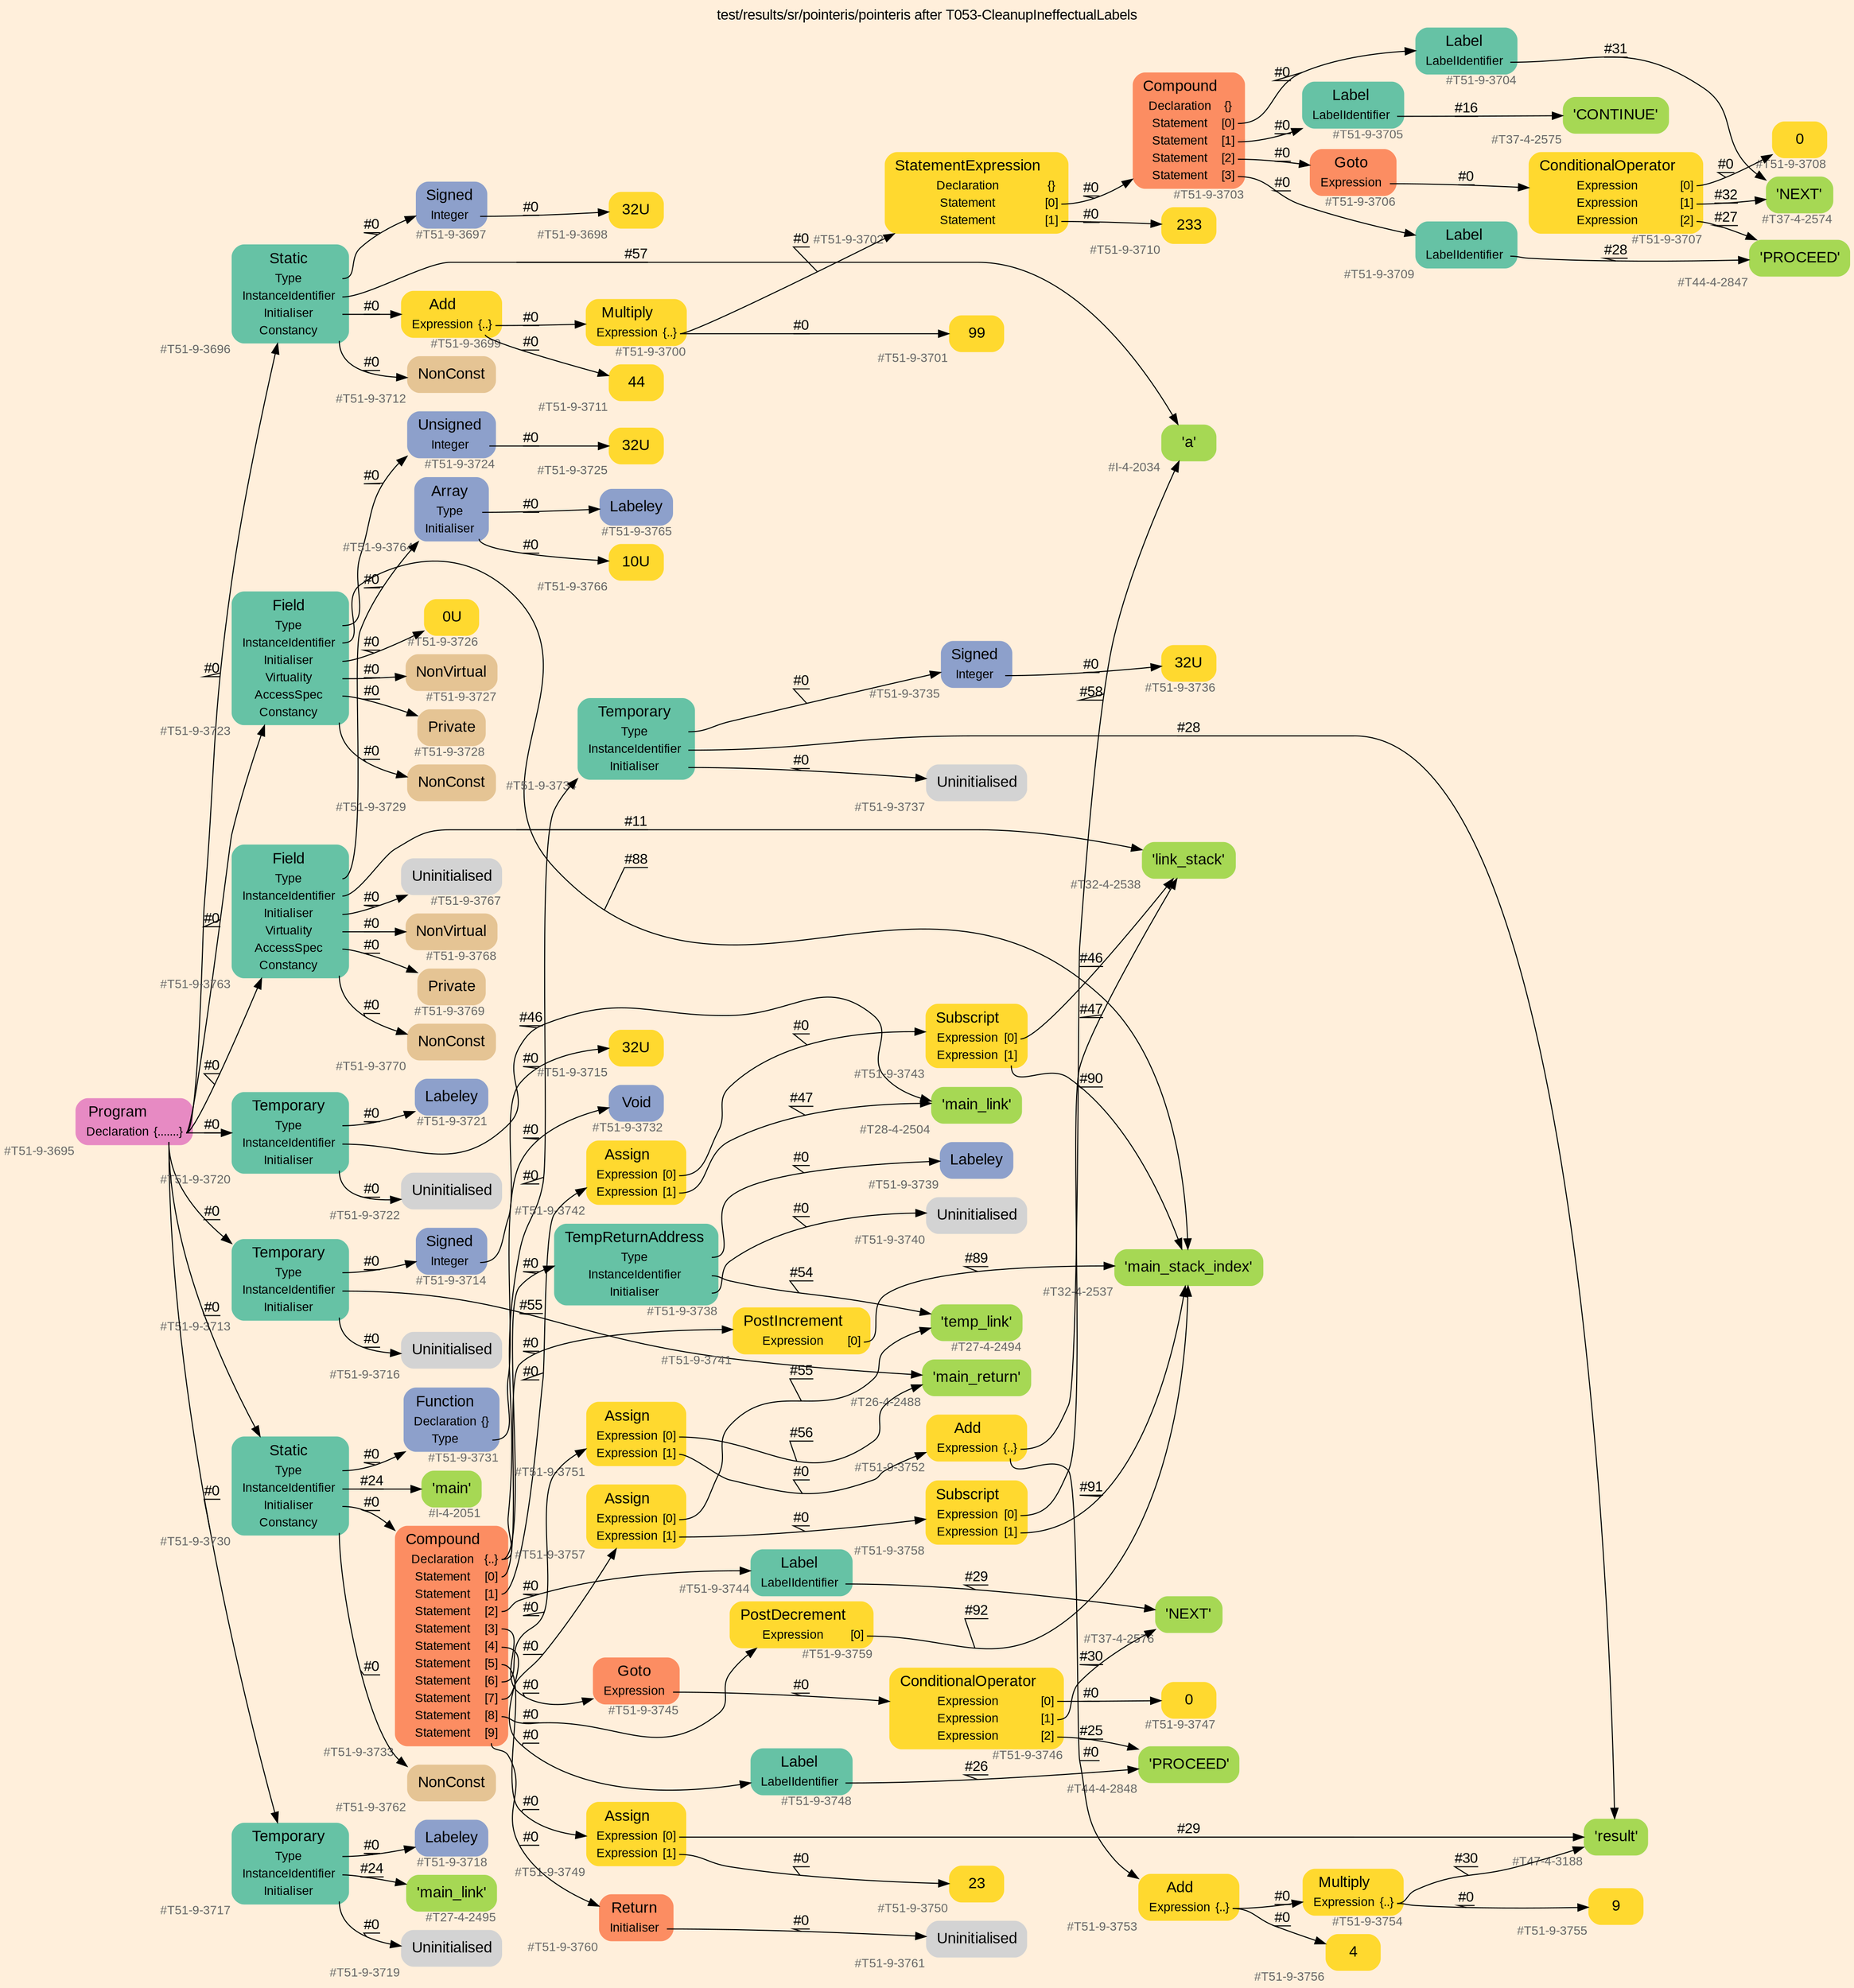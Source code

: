 digraph "test/results/sr/pointeris/pointeris after T053-CleanupIneffectualLabels" {
label = "test/results/sr/pointeris/pointeris after T053-CleanupIneffectualLabels"
labelloc = t
graph [
    rankdir = "LR"
    ranksep = 0.3
    bgcolor = antiquewhite1
    color = black
    fontcolor = black
    fontname = "Arial"
];
node [
    fontname = "Arial"
];
edge [
    fontname = "Arial"
];

// -------------------- node figure --------------------
// -------- block #T51-9-3695 ----------
"#T51-9-3695" [
    fillcolor = "/set28/4"
    xlabel = "#T51-9-3695"
    fontsize = "12"
    fontcolor = grey40
    shape = "plaintext"
    label = <<TABLE BORDER="0" CELLBORDER="0" CELLSPACING="0">
     <TR><TD><FONT COLOR="black" POINT-SIZE="15">Program</FONT></TD></TR>
     <TR><TD><FONT COLOR="black" POINT-SIZE="12">Declaration</FONT></TD><TD PORT="port0"><FONT COLOR="black" POINT-SIZE="12">{.......}</FONT></TD></TR>
    </TABLE>>
    style = "rounded,filled"
];

// -------- block #T51-9-3696 ----------
"#T51-9-3696" [
    fillcolor = "/set28/1"
    xlabel = "#T51-9-3696"
    fontsize = "12"
    fontcolor = grey40
    shape = "plaintext"
    label = <<TABLE BORDER="0" CELLBORDER="0" CELLSPACING="0">
     <TR><TD><FONT COLOR="black" POINT-SIZE="15">Static</FONT></TD></TR>
     <TR><TD><FONT COLOR="black" POINT-SIZE="12">Type</FONT></TD><TD PORT="port0"></TD></TR>
     <TR><TD><FONT COLOR="black" POINT-SIZE="12">InstanceIdentifier</FONT></TD><TD PORT="port1"></TD></TR>
     <TR><TD><FONT COLOR="black" POINT-SIZE="12">Initialiser</FONT></TD><TD PORT="port2"></TD></TR>
     <TR><TD><FONT COLOR="black" POINT-SIZE="12">Constancy</FONT></TD><TD PORT="port3"></TD></TR>
    </TABLE>>
    style = "rounded,filled"
];

// -------- block #T51-9-3697 ----------
"#T51-9-3697" [
    fillcolor = "/set28/3"
    xlabel = "#T51-9-3697"
    fontsize = "12"
    fontcolor = grey40
    shape = "plaintext"
    label = <<TABLE BORDER="0" CELLBORDER="0" CELLSPACING="0">
     <TR><TD><FONT COLOR="black" POINT-SIZE="15">Signed</FONT></TD></TR>
     <TR><TD><FONT COLOR="black" POINT-SIZE="12">Integer</FONT></TD><TD PORT="port0"></TD></TR>
    </TABLE>>
    style = "rounded,filled"
];

// -------- block #T51-9-3698 ----------
"#T51-9-3698" [
    fillcolor = "/set28/6"
    xlabel = "#T51-9-3698"
    fontsize = "12"
    fontcolor = grey40
    shape = "plaintext"
    label = <<TABLE BORDER="0" CELLBORDER="0" CELLSPACING="0">
     <TR><TD><FONT COLOR="black" POINT-SIZE="15">32U</FONT></TD></TR>
    </TABLE>>
    style = "rounded,filled"
];

// -------- block #I-4-2034 ----------
"#I-4-2034" [
    fillcolor = "/set28/5"
    xlabel = "#I-4-2034"
    fontsize = "12"
    fontcolor = grey40
    shape = "plaintext"
    label = <<TABLE BORDER="0" CELLBORDER="0" CELLSPACING="0">
     <TR><TD><FONT COLOR="black" POINT-SIZE="15">'a'</FONT></TD></TR>
    </TABLE>>
    style = "rounded,filled"
];

// -------- block #T51-9-3699 ----------
"#T51-9-3699" [
    fillcolor = "/set28/6"
    xlabel = "#T51-9-3699"
    fontsize = "12"
    fontcolor = grey40
    shape = "plaintext"
    label = <<TABLE BORDER="0" CELLBORDER="0" CELLSPACING="0">
     <TR><TD><FONT COLOR="black" POINT-SIZE="15">Add</FONT></TD></TR>
     <TR><TD><FONT COLOR="black" POINT-SIZE="12">Expression</FONT></TD><TD PORT="port0"><FONT COLOR="black" POINT-SIZE="12">{..}</FONT></TD></TR>
    </TABLE>>
    style = "rounded,filled"
];

// -------- block #T51-9-3700 ----------
"#T51-9-3700" [
    fillcolor = "/set28/6"
    xlabel = "#T51-9-3700"
    fontsize = "12"
    fontcolor = grey40
    shape = "plaintext"
    label = <<TABLE BORDER="0" CELLBORDER="0" CELLSPACING="0">
     <TR><TD><FONT COLOR="black" POINT-SIZE="15">Multiply</FONT></TD></TR>
     <TR><TD><FONT COLOR="black" POINT-SIZE="12">Expression</FONT></TD><TD PORT="port0"><FONT COLOR="black" POINT-SIZE="12">{..}</FONT></TD></TR>
    </TABLE>>
    style = "rounded,filled"
];

// -------- block #T51-9-3701 ----------
"#T51-9-3701" [
    fillcolor = "/set28/6"
    xlabel = "#T51-9-3701"
    fontsize = "12"
    fontcolor = grey40
    shape = "plaintext"
    label = <<TABLE BORDER="0" CELLBORDER="0" CELLSPACING="0">
     <TR><TD><FONT COLOR="black" POINT-SIZE="15">99</FONT></TD></TR>
    </TABLE>>
    style = "rounded,filled"
];

// -------- block #T51-9-3702 ----------
"#T51-9-3702" [
    fillcolor = "/set28/6"
    xlabel = "#T51-9-3702"
    fontsize = "12"
    fontcolor = grey40
    shape = "plaintext"
    label = <<TABLE BORDER="0" CELLBORDER="0" CELLSPACING="0">
     <TR><TD><FONT COLOR="black" POINT-SIZE="15">StatementExpression</FONT></TD></TR>
     <TR><TD><FONT COLOR="black" POINT-SIZE="12">Declaration</FONT></TD><TD PORT="port0"><FONT COLOR="black" POINT-SIZE="12">{}</FONT></TD></TR>
     <TR><TD><FONT COLOR="black" POINT-SIZE="12">Statement</FONT></TD><TD PORT="port1"><FONT COLOR="black" POINT-SIZE="12">[0]</FONT></TD></TR>
     <TR><TD><FONT COLOR="black" POINT-SIZE="12">Statement</FONT></TD><TD PORT="port2"><FONT COLOR="black" POINT-SIZE="12">[1]</FONT></TD></TR>
    </TABLE>>
    style = "rounded,filled"
];

// -------- block #T51-9-3703 ----------
"#T51-9-3703" [
    fillcolor = "/set28/2"
    xlabel = "#T51-9-3703"
    fontsize = "12"
    fontcolor = grey40
    shape = "plaintext"
    label = <<TABLE BORDER="0" CELLBORDER="0" CELLSPACING="0">
     <TR><TD><FONT COLOR="black" POINT-SIZE="15">Compound</FONT></TD></TR>
     <TR><TD><FONT COLOR="black" POINT-SIZE="12">Declaration</FONT></TD><TD PORT="port0"><FONT COLOR="black" POINT-SIZE="12">{}</FONT></TD></TR>
     <TR><TD><FONT COLOR="black" POINT-SIZE="12">Statement</FONT></TD><TD PORT="port1"><FONT COLOR="black" POINT-SIZE="12">[0]</FONT></TD></TR>
     <TR><TD><FONT COLOR="black" POINT-SIZE="12">Statement</FONT></TD><TD PORT="port2"><FONT COLOR="black" POINT-SIZE="12">[1]</FONT></TD></TR>
     <TR><TD><FONT COLOR="black" POINT-SIZE="12">Statement</FONT></TD><TD PORT="port3"><FONT COLOR="black" POINT-SIZE="12">[2]</FONT></TD></TR>
     <TR><TD><FONT COLOR="black" POINT-SIZE="12">Statement</FONT></TD><TD PORT="port4"><FONT COLOR="black" POINT-SIZE="12">[3]</FONT></TD></TR>
    </TABLE>>
    style = "rounded,filled"
];

// -------- block #T51-9-3704 ----------
"#T51-9-3704" [
    fillcolor = "/set28/1"
    xlabel = "#T51-9-3704"
    fontsize = "12"
    fontcolor = grey40
    shape = "plaintext"
    label = <<TABLE BORDER="0" CELLBORDER="0" CELLSPACING="0">
     <TR><TD><FONT COLOR="black" POINT-SIZE="15">Label</FONT></TD></TR>
     <TR><TD><FONT COLOR="black" POINT-SIZE="12">LabelIdentifier</FONT></TD><TD PORT="port0"></TD></TR>
    </TABLE>>
    style = "rounded,filled"
];

// -------- block #T37-4-2574 ----------
"#T37-4-2574" [
    fillcolor = "/set28/5"
    xlabel = "#T37-4-2574"
    fontsize = "12"
    fontcolor = grey40
    shape = "plaintext"
    label = <<TABLE BORDER="0" CELLBORDER="0" CELLSPACING="0">
     <TR><TD><FONT COLOR="black" POINT-SIZE="15">'NEXT'</FONT></TD></TR>
    </TABLE>>
    style = "rounded,filled"
];

// -------- block #T51-9-3705 ----------
"#T51-9-3705" [
    fillcolor = "/set28/1"
    xlabel = "#T51-9-3705"
    fontsize = "12"
    fontcolor = grey40
    shape = "plaintext"
    label = <<TABLE BORDER="0" CELLBORDER="0" CELLSPACING="0">
     <TR><TD><FONT COLOR="black" POINT-SIZE="15">Label</FONT></TD></TR>
     <TR><TD><FONT COLOR="black" POINT-SIZE="12">LabelIdentifier</FONT></TD><TD PORT="port0"></TD></TR>
    </TABLE>>
    style = "rounded,filled"
];

// -------- block #T37-4-2575 ----------
"#T37-4-2575" [
    fillcolor = "/set28/5"
    xlabel = "#T37-4-2575"
    fontsize = "12"
    fontcolor = grey40
    shape = "plaintext"
    label = <<TABLE BORDER="0" CELLBORDER="0" CELLSPACING="0">
     <TR><TD><FONT COLOR="black" POINT-SIZE="15">'CONTINUE'</FONT></TD></TR>
    </TABLE>>
    style = "rounded,filled"
];

// -------- block #T51-9-3706 ----------
"#T51-9-3706" [
    fillcolor = "/set28/2"
    xlabel = "#T51-9-3706"
    fontsize = "12"
    fontcolor = grey40
    shape = "plaintext"
    label = <<TABLE BORDER="0" CELLBORDER="0" CELLSPACING="0">
     <TR><TD><FONT COLOR="black" POINT-SIZE="15">Goto</FONT></TD></TR>
     <TR><TD><FONT COLOR="black" POINT-SIZE="12">Expression</FONT></TD><TD PORT="port0"></TD></TR>
    </TABLE>>
    style = "rounded,filled"
];

// -------- block #T51-9-3707 ----------
"#T51-9-3707" [
    fillcolor = "/set28/6"
    xlabel = "#T51-9-3707"
    fontsize = "12"
    fontcolor = grey40
    shape = "plaintext"
    label = <<TABLE BORDER="0" CELLBORDER="0" CELLSPACING="0">
     <TR><TD><FONT COLOR="black" POINT-SIZE="15">ConditionalOperator</FONT></TD></TR>
     <TR><TD><FONT COLOR="black" POINT-SIZE="12">Expression</FONT></TD><TD PORT="port0"><FONT COLOR="black" POINT-SIZE="12">[0]</FONT></TD></TR>
     <TR><TD><FONT COLOR="black" POINT-SIZE="12">Expression</FONT></TD><TD PORT="port1"><FONT COLOR="black" POINT-SIZE="12">[1]</FONT></TD></TR>
     <TR><TD><FONT COLOR="black" POINT-SIZE="12">Expression</FONT></TD><TD PORT="port2"><FONT COLOR="black" POINT-SIZE="12">[2]</FONT></TD></TR>
    </TABLE>>
    style = "rounded,filled"
];

// -------- block #T51-9-3708 ----------
"#T51-9-3708" [
    fillcolor = "/set28/6"
    xlabel = "#T51-9-3708"
    fontsize = "12"
    fontcolor = grey40
    shape = "plaintext"
    label = <<TABLE BORDER="0" CELLBORDER="0" CELLSPACING="0">
     <TR><TD><FONT COLOR="black" POINT-SIZE="15">0</FONT></TD></TR>
    </TABLE>>
    style = "rounded,filled"
];

// -------- block #T44-4-2847 ----------
"#T44-4-2847" [
    fillcolor = "/set28/5"
    xlabel = "#T44-4-2847"
    fontsize = "12"
    fontcolor = grey40
    shape = "plaintext"
    label = <<TABLE BORDER="0" CELLBORDER="0" CELLSPACING="0">
     <TR><TD><FONT COLOR="black" POINT-SIZE="15">'PROCEED'</FONT></TD></TR>
    </TABLE>>
    style = "rounded,filled"
];

// -------- block #T51-9-3709 ----------
"#T51-9-3709" [
    fillcolor = "/set28/1"
    xlabel = "#T51-9-3709"
    fontsize = "12"
    fontcolor = grey40
    shape = "plaintext"
    label = <<TABLE BORDER="0" CELLBORDER="0" CELLSPACING="0">
     <TR><TD><FONT COLOR="black" POINT-SIZE="15">Label</FONT></TD></TR>
     <TR><TD><FONT COLOR="black" POINT-SIZE="12">LabelIdentifier</FONT></TD><TD PORT="port0"></TD></TR>
    </TABLE>>
    style = "rounded,filled"
];

// -------- block #T51-9-3710 ----------
"#T51-9-3710" [
    fillcolor = "/set28/6"
    xlabel = "#T51-9-3710"
    fontsize = "12"
    fontcolor = grey40
    shape = "plaintext"
    label = <<TABLE BORDER="0" CELLBORDER="0" CELLSPACING="0">
     <TR><TD><FONT COLOR="black" POINT-SIZE="15">233</FONT></TD></TR>
    </TABLE>>
    style = "rounded,filled"
];

// -------- block #T51-9-3711 ----------
"#T51-9-3711" [
    fillcolor = "/set28/6"
    xlabel = "#T51-9-3711"
    fontsize = "12"
    fontcolor = grey40
    shape = "plaintext"
    label = <<TABLE BORDER="0" CELLBORDER="0" CELLSPACING="0">
     <TR><TD><FONT COLOR="black" POINT-SIZE="15">44</FONT></TD></TR>
    </TABLE>>
    style = "rounded,filled"
];

// -------- block #T51-9-3712 ----------
"#T51-9-3712" [
    fillcolor = "/set28/7"
    xlabel = "#T51-9-3712"
    fontsize = "12"
    fontcolor = grey40
    shape = "plaintext"
    label = <<TABLE BORDER="0" CELLBORDER="0" CELLSPACING="0">
     <TR><TD><FONT COLOR="black" POINT-SIZE="15">NonConst</FONT></TD></TR>
    </TABLE>>
    style = "rounded,filled"
];

// -------- block #T51-9-3713 ----------
"#T51-9-3713" [
    fillcolor = "/set28/1"
    xlabel = "#T51-9-3713"
    fontsize = "12"
    fontcolor = grey40
    shape = "plaintext"
    label = <<TABLE BORDER="0" CELLBORDER="0" CELLSPACING="0">
     <TR><TD><FONT COLOR="black" POINT-SIZE="15">Temporary</FONT></TD></TR>
     <TR><TD><FONT COLOR="black" POINT-SIZE="12">Type</FONT></TD><TD PORT="port0"></TD></TR>
     <TR><TD><FONT COLOR="black" POINT-SIZE="12">InstanceIdentifier</FONT></TD><TD PORT="port1"></TD></TR>
     <TR><TD><FONT COLOR="black" POINT-SIZE="12">Initialiser</FONT></TD><TD PORT="port2"></TD></TR>
    </TABLE>>
    style = "rounded,filled"
];

// -------- block #T51-9-3714 ----------
"#T51-9-3714" [
    fillcolor = "/set28/3"
    xlabel = "#T51-9-3714"
    fontsize = "12"
    fontcolor = grey40
    shape = "plaintext"
    label = <<TABLE BORDER="0" CELLBORDER="0" CELLSPACING="0">
     <TR><TD><FONT COLOR="black" POINT-SIZE="15">Signed</FONT></TD></TR>
     <TR><TD><FONT COLOR="black" POINT-SIZE="12">Integer</FONT></TD><TD PORT="port0"></TD></TR>
    </TABLE>>
    style = "rounded,filled"
];

// -------- block #T51-9-3715 ----------
"#T51-9-3715" [
    fillcolor = "/set28/6"
    xlabel = "#T51-9-3715"
    fontsize = "12"
    fontcolor = grey40
    shape = "plaintext"
    label = <<TABLE BORDER="0" CELLBORDER="0" CELLSPACING="0">
     <TR><TD><FONT COLOR="black" POINT-SIZE="15">32U</FONT></TD></TR>
    </TABLE>>
    style = "rounded,filled"
];

// -------- block #T26-4-2488 ----------
"#T26-4-2488" [
    fillcolor = "/set28/5"
    xlabel = "#T26-4-2488"
    fontsize = "12"
    fontcolor = grey40
    shape = "plaintext"
    label = <<TABLE BORDER="0" CELLBORDER="0" CELLSPACING="0">
     <TR><TD><FONT COLOR="black" POINT-SIZE="15">'main_return'</FONT></TD></TR>
    </TABLE>>
    style = "rounded,filled"
];

// -------- block #T51-9-3716 ----------
"#T51-9-3716" [
    xlabel = "#T51-9-3716"
    fontsize = "12"
    fontcolor = grey40
    shape = "plaintext"
    label = <<TABLE BORDER="0" CELLBORDER="0" CELLSPACING="0">
     <TR><TD><FONT COLOR="black" POINT-SIZE="15">Uninitialised</FONT></TD></TR>
    </TABLE>>
    style = "rounded,filled"
];

// -------- block #T51-9-3717 ----------
"#T51-9-3717" [
    fillcolor = "/set28/1"
    xlabel = "#T51-9-3717"
    fontsize = "12"
    fontcolor = grey40
    shape = "plaintext"
    label = <<TABLE BORDER="0" CELLBORDER="0" CELLSPACING="0">
     <TR><TD><FONT COLOR="black" POINT-SIZE="15">Temporary</FONT></TD></TR>
     <TR><TD><FONT COLOR="black" POINT-SIZE="12">Type</FONT></TD><TD PORT="port0"></TD></TR>
     <TR><TD><FONT COLOR="black" POINT-SIZE="12">InstanceIdentifier</FONT></TD><TD PORT="port1"></TD></TR>
     <TR><TD><FONT COLOR="black" POINT-SIZE="12">Initialiser</FONT></TD><TD PORT="port2"></TD></TR>
    </TABLE>>
    style = "rounded,filled"
];

// -------- block #T51-9-3718 ----------
"#T51-9-3718" [
    fillcolor = "/set28/3"
    xlabel = "#T51-9-3718"
    fontsize = "12"
    fontcolor = grey40
    shape = "plaintext"
    label = <<TABLE BORDER="0" CELLBORDER="0" CELLSPACING="0">
     <TR><TD><FONT COLOR="black" POINT-SIZE="15">Labeley</FONT></TD></TR>
    </TABLE>>
    style = "rounded,filled"
];

// -------- block #T27-4-2495 ----------
"#T27-4-2495" [
    fillcolor = "/set28/5"
    xlabel = "#T27-4-2495"
    fontsize = "12"
    fontcolor = grey40
    shape = "plaintext"
    label = <<TABLE BORDER="0" CELLBORDER="0" CELLSPACING="0">
     <TR><TD><FONT COLOR="black" POINT-SIZE="15">'main_link'</FONT></TD></TR>
    </TABLE>>
    style = "rounded,filled"
];

// -------- block #T51-9-3719 ----------
"#T51-9-3719" [
    xlabel = "#T51-9-3719"
    fontsize = "12"
    fontcolor = grey40
    shape = "plaintext"
    label = <<TABLE BORDER="0" CELLBORDER="0" CELLSPACING="0">
     <TR><TD><FONT COLOR="black" POINT-SIZE="15">Uninitialised</FONT></TD></TR>
    </TABLE>>
    style = "rounded,filled"
];

// -------- block #T51-9-3720 ----------
"#T51-9-3720" [
    fillcolor = "/set28/1"
    xlabel = "#T51-9-3720"
    fontsize = "12"
    fontcolor = grey40
    shape = "plaintext"
    label = <<TABLE BORDER="0" CELLBORDER="0" CELLSPACING="0">
     <TR><TD><FONT COLOR="black" POINT-SIZE="15">Temporary</FONT></TD></TR>
     <TR><TD><FONT COLOR="black" POINT-SIZE="12">Type</FONT></TD><TD PORT="port0"></TD></TR>
     <TR><TD><FONT COLOR="black" POINT-SIZE="12">InstanceIdentifier</FONT></TD><TD PORT="port1"></TD></TR>
     <TR><TD><FONT COLOR="black" POINT-SIZE="12">Initialiser</FONT></TD><TD PORT="port2"></TD></TR>
    </TABLE>>
    style = "rounded,filled"
];

// -------- block #T51-9-3721 ----------
"#T51-9-3721" [
    fillcolor = "/set28/3"
    xlabel = "#T51-9-3721"
    fontsize = "12"
    fontcolor = grey40
    shape = "plaintext"
    label = <<TABLE BORDER="0" CELLBORDER="0" CELLSPACING="0">
     <TR><TD><FONT COLOR="black" POINT-SIZE="15">Labeley</FONT></TD></TR>
    </TABLE>>
    style = "rounded,filled"
];

// -------- block #T28-4-2504 ----------
"#T28-4-2504" [
    fillcolor = "/set28/5"
    xlabel = "#T28-4-2504"
    fontsize = "12"
    fontcolor = grey40
    shape = "plaintext"
    label = <<TABLE BORDER="0" CELLBORDER="0" CELLSPACING="0">
     <TR><TD><FONT COLOR="black" POINT-SIZE="15">'main_link'</FONT></TD></TR>
    </TABLE>>
    style = "rounded,filled"
];

// -------- block #T51-9-3722 ----------
"#T51-9-3722" [
    xlabel = "#T51-9-3722"
    fontsize = "12"
    fontcolor = grey40
    shape = "plaintext"
    label = <<TABLE BORDER="0" CELLBORDER="0" CELLSPACING="0">
     <TR><TD><FONT COLOR="black" POINT-SIZE="15">Uninitialised</FONT></TD></TR>
    </TABLE>>
    style = "rounded,filled"
];

// -------- block #T51-9-3723 ----------
"#T51-9-3723" [
    fillcolor = "/set28/1"
    xlabel = "#T51-9-3723"
    fontsize = "12"
    fontcolor = grey40
    shape = "plaintext"
    label = <<TABLE BORDER="0" CELLBORDER="0" CELLSPACING="0">
     <TR><TD><FONT COLOR="black" POINT-SIZE="15">Field</FONT></TD></TR>
     <TR><TD><FONT COLOR="black" POINT-SIZE="12">Type</FONT></TD><TD PORT="port0"></TD></TR>
     <TR><TD><FONT COLOR="black" POINT-SIZE="12">InstanceIdentifier</FONT></TD><TD PORT="port1"></TD></TR>
     <TR><TD><FONT COLOR="black" POINT-SIZE="12">Initialiser</FONT></TD><TD PORT="port2"></TD></TR>
     <TR><TD><FONT COLOR="black" POINT-SIZE="12">Virtuality</FONT></TD><TD PORT="port3"></TD></TR>
     <TR><TD><FONT COLOR="black" POINT-SIZE="12">AccessSpec</FONT></TD><TD PORT="port4"></TD></TR>
     <TR><TD><FONT COLOR="black" POINT-SIZE="12">Constancy</FONT></TD><TD PORT="port5"></TD></TR>
    </TABLE>>
    style = "rounded,filled"
];

// -------- block #T51-9-3724 ----------
"#T51-9-3724" [
    fillcolor = "/set28/3"
    xlabel = "#T51-9-3724"
    fontsize = "12"
    fontcolor = grey40
    shape = "plaintext"
    label = <<TABLE BORDER="0" CELLBORDER="0" CELLSPACING="0">
     <TR><TD><FONT COLOR="black" POINT-SIZE="15">Unsigned</FONT></TD></TR>
     <TR><TD><FONT COLOR="black" POINT-SIZE="12">Integer</FONT></TD><TD PORT="port0"></TD></TR>
    </TABLE>>
    style = "rounded,filled"
];

// -------- block #T51-9-3725 ----------
"#T51-9-3725" [
    fillcolor = "/set28/6"
    xlabel = "#T51-9-3725"
    fontsize = "12"
    fontcolor = grey40
    shape = "plaintext"
    label = <<TABLE BORDER="0" CELLBORDER="0" CELLSPACING="0">
     <TR><TD><FONT COLOR="black" POINT-SIZE="15">32U</FONT></TD></TR>
    </TABLE>>
    style = "rounded,filled"
];

// -------- block #T32-4-2537 ----------
"#T32-4-2537" [
    fillcolor = "/set28/5"
    xlabel = "#T32-4-2537"
    fontsize = "12"
    fontcolor = grey40
    shape = "plaintext"
    label = <<TABLE BORDER="0" CELLBORDER="0" CELLSPACING="0">
     <TR><TD><FONT COLOR="black" POINT-SIZE="15">'main_stack_index'</FONT></TD></TR>
    </TABLE>>
    style = "rounded,filled"
];

// -------- block #T51-9-3726 ----------
"#T51-9-3726" [
    fillcolor = "/set28/6"
    xlabel = "#T51-9-3726"
    fontsize = "12"
    fontcolor = grey40
    shape = "plaintext"
    label = <<TABLE BORDER="0" CELLBORDER="0" CELLSPACING="0">
     <TR><TD><FONT COLOR="black" POINT-SIZE="15">0U</FONT></TD></TR>
    </TABLE>>
    style = "rounded,filled"
];

// -------- block #T51-9-3727 ----------
"#T51-9-3727" [
    fillcolor = "/set28/7"
    xlabel = "#T51-9-3727"
    fontsize = "12"
    fontcolor = grey40
    shape = "plaintext"
    label = <<TABLE BORDER="0" CELLBORDER="0" CELLSPACING="0">
     <TR><TD><FONT COLOR="black" POINT-SIZE="15">NonVirtual</FONT></TD></TR>
    </TABLE>>
    style = "rounded,filled"
];

// -------- block #T51-9-3728 ----------
"#T51-9-3728" [
    fillcolor = "/set28/7"
    xlabel = "#T51-9-3728"
    fontsize = "12"
    fontcolor = grey40
    shape = "plaintext"
    label = <<TABLE BORDER="0" CELLBORDER="0" CELLSPACING="0">
     <TR><TD><FONT COLOR="black" POINT-SIZE="15">Private</FONT></TD></TR>
    </TABLE>>
    style = "rounded,filled"
];

// -------- block #T51-9-3729 ----------
"#T51-9-3729" [
    fillcolor = "/set28/7"
    xlabel = "#T51-9-3729"
    fontsize = "12"
    fontcolor = grey40
    shape = "plaintext"
    label = <<TABLE BORDER="0" CELLBORDER="0" CELLSPACING="0">
     <TR><TD><FONT COLOR="black" POINT-SIZE="15">NonConst</FONT></TD></TR>
    </TABLE>>
    style = "rounded,filled"
];

// -------- block #T51-9-3730 ----------
"#T51-9-3730" [
    fillcolor = "/set28/1"
    xlabel = "#T51-9-3730"
    fontsize = "12"
    fontcolor = grey40
    shape = "plaintext"
    label = <<TABLE BORDER="0" CELLBORDER="0" CELLSPACING="0">
     <TR><TD><FONT COLOR="black" POINT-SIZE="15">Static</FONT></TD></TR>
     <TR><TD><FONT COLOR="black" POINT-SIZE="12">Type</FONT></TD><TD PORT="port0"></TD></TR>
     <TR><TD><FONT COLOR="black" POINT-SIZE="12">InstanceIdentifier</FONT></TD><TD PORT="port1"></TD></TR>
     <TR><TD><FONT COLOR="black" POINT-SIZE="12">Initialiser</FONT></TD><TD PORT="port2"></TD></TR>
     <TR><TD><FONT COLOR="black" POINT-SIZE="12">Constancy</FONT></TD><TD PORT="port3"></TD></TR>
    </TABLE>>
    style = "rounded,filled"
];

// -------- block #T51-9-3731 ----------
"#T51-9-3731" [
    fillcolor = "/set28/3"
    xlabel = "#T51-9-3731"
    fontsize = "12"
    fontcolor = grey40
    shape = "plaintext"
    label = <<TABLE BORDER="0" CELLBORDER="0" CELLSPACING="0">
     <TR><TD><FONT COLOR="black" POINT-SIZE="15">Function</FONT></TD></TR>
     <TR><TD><FONT COLOR="black" POINT-SIZE="12">Declaration</FONT></TD><TD PORT="port0"><FONT COLOR="black" POINT-SIZE="12">{}</FONT></TD></TR>
     <TR><TD><FONT COLOR="black" POINT-SIZE="12">Type</FONT></TD><TD PORT="port1"></TD></TR>
    </TABLE>>
    style = "rounded,filled"
];

// -------- block #T51-9-3732 ----------
"#T51-9-3732" [
    fillcolor = "/set28/3"
    xlabel = "#T51-9-3732"
    fontsize = "12"
    fontcolor = grey40
    shape = "plaintext"
    label = <<TABLE BORDER="0" CELLBORDER="0" CELLSPACING="0">
     <TR><TD><FONT COLOR="black" POINT-SIZE="15">Void</FONT></TD></TR>
    </TABLE>>
    style = "rounded,filled"
];

// -------- block #I-4-2051 ----------
"#I-4-2051" [
    fillcolor = "/set28/5"
    xlabel = "#I-4-2051"
    fontsize = "12"
    fontcolor = grey40
    shape = "plaintext"
    label = <<TABLE BORDER="0" CELLBORDER="0" CELLSPACING="0">
     <TR><TD><FONT COLOR="black" POINT-SIZE="15">'main'</FONT></TD></TR>
    </TABLE>>
    style = "rounded,filled"
];

// -------- block #T51-9-3733 ----------
"#T51-9-3733" [
    fillcolor = "/set28/2"
    xlabel = "#T51-9-3733"
    fontsize = "12"
    fontcolor = grey40
    shape = "plaintext"
    label = <<TABLE BORDER="0" CELLBORDER="0" CELLSPACING="0">
     <TR><TD><FONT COLOR="black" POINT-SIZE="15">Compound</FONT></TD></TR>
     <TR><TD><FONT COLOR="black" POINT-SIZE="12">Declaration</FONT></TD><TD PORT="port0"><FONT COLOR="black" POINT-SIZE="12">{..}</FONT></TD></TR>
     <TR><TD><FONT COLOR="black" POINT-SIZE="12">Statement</FONT></TD><TD PORT="port1"><FONT COLOR="black" POINT-SIZE="12">[0]</FONT></TD></TR>
     <TR><TD><FONT COLOR="black" POINT-SIZE="12">Statement</FONT></TD><TD PORT="port2"><FONT COLOR="black" POINT-SIZE="12">[1]</FONT></TD></TR>
     <TR><TD><FONT COLOR="black" POINT-SIZE="12">Statement</FONT></TD><TD PORT="port3"><FONT COLOR="black" POINT-SIZE="12">[2]</FONT></TD></TR>
     <TR><TD><FONT COLOR="black" POINT-SIZE="12">Statement</FONT></TD><TD PORT="port4"><FONT COLOR="black" POINT-SIZE="12">[3]</FONT></TD></TR>
     <TR><TD><FONT COLOR="black" POINT-SIZE="12">Statement</FONT></TD><TD PORT="port5"><FONT COLOR="black" POINT-SIZE="12">[4]</FONT></TD></TR>
     <TR><TD><FONT COLOR="black" POINT-SIZE="12">Statement</FONT></TD><TD PORT="port6"><FONT COLOR="black" POINT-SIZE="12">[5]</FONT></TD></TR>
     <TR><TD><FONT COLOR="black" POINT-SIZE="12">Statement</FONT></TD><TD PORT="port7"><FONT COLOR="black" POINT-SIZE="12">[6]</FONT></TD></TR>
     <TR><TD><FONT COLOR="black" POINT-SIZE="12">Statement</FONT></TD><TD PORT="port8"><FONT COLOR="black" POINT-SIZE="12">[7]</FONT></TD></TR>
     <TR><TD><FONT COLOR="black" POINT-SIZE="12">Statement</FONT></TD><TD PORT="port9"><FONT COLOR="black" POINT-SIZE="12">[8]</FONT></TD></TR>
     <TR><TD><FONT COLOR="black" POINT-SIZE="12">Statement</FONT></TD><TD PORT="port10"><FONT COLOR="black" POINT-SIZE="12">[9]</FONT></TD></TR>
    </TABLE>>
    style = "rounded,filled"
];

// -------- block #T51-9-3734 ----------
"#T51-9-3734" [
    fillcolor = "/set28/1"
    xlabel = "#T51-9-3734"
    fontsize = "12"
    fontcolor = grey40
    shape = "plaintext"
    label = <<TABLE BORDER="0" CELLBORDER="0" CELLSPACING="0">
     <TR><TD><FONT COLOR="black" POINT-SIZE="15">Temporary</FONT></TD></TR>
     <TR><TD><FONT COLOR="black" POINT-SIZE="12">Type</FONT></TD><TD PORT="port0"></TD></TR>
     <TR><TD><FONT COLOR="black" POINT-SIZE="12">InstanceIdentifier</FONT></TD><TD PORT="port1"></TD></TR>
     <TR><TD><FONT COLOR="black" POINT-SIZE="12">Initialiser</FONT></TD><TD PORT="port2"></TD></TR>
    </TABLE>>
    style = "rounded,filled"
];

// -------- block #T51-9-3735 ----------
"#T51-9-3735" [
    fillcolor = "/set28/3"
    xlabel = "#T51-9-3735"
    fontsize = "12"
    fontcolor = grey40
    shape = "plaintext"
    label = <<TABLE BORDER="0" CELLBORDER="0" CELLSPACING="0">
     <TR><TD><FONT COLOR="black" POINT-SIZE="15">Signed</FONT></TD></TR>
     <TR><TD><FONT COLOR="black" POINT-SIZE="12">Integer</FONT></TD><TD PORT="port0"></TD></TR>
    </TABLE>>
    style = "rounded,filled"
];

// -------- block #T51-9-3736 ----------
"#T51-9-3736" [
    fillcolor = "/set28/6"
    xlabel = "#T51-9-3736"
    fontsize = "12"
    fontcolor = grey40
    shape = "plaintext"
    label = <<TABLE BORDER="0" CELLBORDER="0" CELLSPACING="0">
     <TR><TD><FONT COLOR="black" POINT-SIZE="15">32U</FONT></TD></TR>
    </TABLE>>
    style = "rounded,filled"
];

// -------- block #T47-4-3188 ----------
"#T47-4-3188" [
    fillcolor = "/set28/5"
    xlabel = "#T47-4-3188"
    fontsize = "12"
    fontcolor = grey40
    shape = "plaintext"
    label = <<TABLE BORDER="0" CELLBORDER="0" CELLSPACING="0">
     <TR><TD><FONT COLOR="black" POINT-SIZE="15">'result'</FONT></TD></TR>
    </TABLE>>
    style = "rounded,filled"
];

// -------- block #T51-9-3737 ----------
"#T51-9-3737" [
    xlabel = "#T51-9-3737"
    fontsize = "12"
    fontcolor = grey40
    shape = "plaintext"
    label = <<TABLE BORDER="0" CELLBORDER="0" CELLSPACING="0">
     <TR><TD><FONT COLOR="black" POINT-SIZE="15">Uninitialised</FONT></TD></TR>
    </TABLE>>
    style = "rounded,filled"
];

// -------- block #T51-9-3738 ----------
"#T51-9-3738" [
    fillcolor = "/set28/1"
    xlabel = "#T51-9-3738"
    fontsize = "12"
    fontcolor = grey40
    shape = "plaintext"
    label = <<TABLE BORDER="0" CELLBORDER="0" CELLSPACING="0">
     <TR><TD><FONT COLOR="black" POINT-SIZE="15">TempReturnAddress</FONT></TD></TR>
     <TR><TD><FONT COLOR="black" POINT-SIZE="12">Type</FONT></TD><TD PORT="port0"></TD></TR>
     <TR><TD><FONT COLOR="black" POINT-SIZE="12">InstanceIdentifier</FONT></TD><TD PORT="port1"></TD></TR>
     <TR><TD><FONT COLOR="black" POINT-SIZE="12">Initialiser</FONT></TD><TD PORT="port2"></TD></TR>
    </TABLE>>
    style = "rounded,filled"
];

// -------- block #T51-9-3739 ----------
"#T51-9-3739" [
    fillcolor = "/set28/3"
    xlabel = "#T51-9-3739"
    fontsize = "12"
    fontcolor = grey40
    shape = "plaintext"
    label = <<TABLE BORDER="0" CELLBORDER="0" CELLSPACING="0">
     <TR><TD><FONT COLOR="black" POINT-SIZE="15">Labeley</FONT></TD></TR>
    </TABLE>>
    style = "rounded,filled"
];

// -------- block #T27-4-2494 ----------
"#T27-4-2494" [
    fillcolor = "/set28/5"
    xlabel = "#T27-4-2494"
    fontsize = "12"
    fontcolor = grey40
    shape = "plaintext"
    label = <<TABLE BORDER="0" CELLBORDER="0" CELLSPACING="0">
     <TR><TD><FONT COLOR="black" POINT-SIZE="15">'temp_link'</FONT></TD></TR>
    </TABLE>>
    style = "rounded,filled"
];

// -------- block #T51-9-3740 ----------
"#T51-9-3740" [
    xlabel = "#T51-9-3740"
    fontsize = "12"
    fontcolor = grey40
    shape = "plaintext"
    label = <<TABLE BORDER="0" CELLBORDER="0" CELLSPACING="0">
     <TR><TD><FONT COLOR="black" POINT-SIZE="15">Uninitialised</FONT></TD></TR>
    </TABLE>>
    style = "rounded,filled"
];

// -------- block #T51-9-3741 ----------
"#T51-9-3741" [
    fillcolor = "/set28/6"
    xlabel = "#T51-9-3741"
    fontsize = "12"
    fontcolor = grey40
    shape = "plaintext"
    label = <<TABLE BORDER="0" CELLBORDER="0" CELLSPACING="0">
     <TR><TD><FONT COLOR="black" POINT-SIZE="15">PostIncrement</FONT></TD></TR>
     <TR><TD><FONT COLOR="black" POINT-SIZE="12">Expression</FONT></TD><TD PORT="port0"><FONT COLOR="black" POINT-SIZE="12">[0]</FONT></TD></TR>
    </TABLE>>
    style = "rounded,filled"
];

// -------- block #T51-9-3742 ----------
"#T51-9-3742" [
    fillcolor = "/set28/6"
    xlabel = "#T51-9-3742"
    fontsize = "12"
    fontcolor = grey40
    shape = "plaintext"
    label = <<TABLE BORDER="0" CELLBORDER="0" CELLSPACING="0">
     <TR><TD><FONT COLOR="black" POINT-SIZE="15">Assign</FONT></TD></TR>
     <TR><TD><FONT COLOR="black" POINT-SIZE="12">Expression</FONT></TD><TD PORT="port0"><FONT COLOR="black" POINT-SIZE="12">[0]</FONT></TD></TR>
     <TR><TD><FONT COLOR="black" POINT-SIZE="12">Expression</FONT></TD><TD PORT="port1"><FONT COLOR="black" POINT-SIZE="12">[1]</FONT></TD></TR>
    </TABLE>>
    style = "rounded,filled"
];

// -------- block #T51-9-3743 ----------
"#T51-9-3743" [
    fillcolor = "/set28/6"
    xlabel = "#T51-9-3743"
    fontsize = "12"
    fontcolor = grey40
    shape = "plaintext"
    label = <<TABLE BORDER="0" CELLBORDER="0" CELLSPACING="0">
     <TR><TD><FONT COLOR="black" POINT-SIZE="15">Subscript</FONT></TD></TR>
     <TR><TD><FONT COLOR="black" POINT-SIZE="12">Expression</FONT></TD><TD PORT="port0"><FONT COLOR="black" POINT-SIZE="12">[0]</FONT></TD></TR>
     <TR><TD><FONT COLOR="black" POINT-SIZE="12">Expression</FONT></TD><TD PORT="port1"><FONT COLOR="black" POINT-SIZE="12">[1]</FONT></TD></TR>
    </TABLE>>
    style = "rounded,filled"
];

// -------- block #T32-4-2538 ----------
"#T32-4-2538" [
    fillcolor = "/set28/5"
    xlabel = "#T32-4-2538"
    fontsize = "12"
    fontcolor = grey40
    shape = "plaintext"
    label = <<TABLE BORDER="0" CELLBORDER="0" CELLSPACING="0">
     <TR><TD><FONT COLOR="black" POINT-SIZE="15">'link_stack'</FONT></TD></TR>
    </TABLE>>
    style = "rounded,filled"
];

// -------- block #T51-9-3744 ----------
"#T51-9-3744" [
    fillcolor = "/set28/1"
    xlabel = "#T51-9-3744"
    fontsize = "12"
    fontcolor = grey40
    shape = "plaintext"
    label = <<TABLE BORDER="0" CELLBORDER="0" CELLSPACING="0">
     <TR><TD><FONT COLOR="black" POINT-SIZE="15">Label</FONT></TD></TR>
     <TR><TD><FONT COLOR="black" POINT-SIZE="12">LabelIdentifier</FONT></TD><TD PORT="port0"></TD></TR>
    </TABLE>>
    style = "rounded,filled"
];

// -------- block #T37-4-2576 ----------
"#T37-4-2576" [
    fillcolor = "/set28/5"
    xlabel = "#T37-4-2576"
    fontsize = "12"
    fontcolor = grey40
    shape = "plaintext"
    label = <<TABLE BORDER="0" CELLBORDER="0" CELLSPACING="0">
     <TR><TD><FONT COLOR="black" POINT-SIZE="15">'NEXT'</FONT></TD></TR>
    </TABLE>>
    style = "rounded,filled"
];

// -------- block #T51-9-3745 ----------
"#T51-9-3745" [
    fillcolor = "/set28/2"
    xlabel = "#T51-9-3745"
    fontsize = "12"
    fontcolor = grey40
    shape = "plaintext"
    label = <<TABLE BORDER="0" CELLBORDER="0" CELLSPACING="0">
     <TR><TD><FONT COLOR="black" POINT-SIZE="15">Goto</FONT></TD></TR>
     <TR><TD><FONT COLOR="black" POINT-SIZE="12">Expression</FONT></TD><TD PORT="port0"></TD></TR>
    </TABLE>>
    style = "rounded,filled"
];

// -------- block #T51-9-3746 ----------
"#T51-9-3746" [
    fillcolor = "/set28/6"
    xlabel = "#T51-9-3746"
    fontsize = "12"
    fontcolor = grey40
    shape = "plaintext"
    label = <<TABLE BORDER="0" CELLBORDER="0" CELLSPACING="0">
     <TR><TD><FONT COLOR="black" POINT-SIZE="15">ConditionalOperator</FONT></TD></TR>
     <TR><TD><FONT COLOR="black" POINT-SIZE="12">Expression</FONT></TD><TD PORT="port0"><FONT COLOR="black" POINT-SIZE="12">[0]</FONT></TD></TR>
     <TR><TD><FONT COLOR="black" POINT-SIZE="12">Expression</FONT></TD><TD PORT="port1"><FONT COLOR="black" POINT-SIZE="12">[1]</FONT></TD></TR>
     <TR><TD><FONT COLOR="black" POINT-SIZE="12">Expression</FONT></TD><TD PORT="port2"><FONT COLOR="black" POINT-SIZE="12">[2]</FONT></TD></TR>
    </TABLE>>
    style = "rounded,filled"
];

// -------- block #T51-9-3747 ----------
"#T51-9-3747" [
    fillcolor = "/set28/6"
    xlabel = "#T51-9-3747"
    fontsize = "12"
    fontcolor = grey40
    shape = "plaintext"
    label = <<TABLE BORDER="0" CELLBORDER="0" CELLSPACING="0">
     <TR><TD><FONT COLOR="black" POINT-SIZE="15">0</FONT></TD></TR>
    </TABLE>>
    style = "rounded,filled"
];

// -------- block #T44-4-2848 ----------
"#T44-4-2848" [
    fillcolor = "/set28/5"
    xlabel = "#T44-4-2848"
    fontsize = "12"
    fontcolor = grey40
    shape = "plaintext"
    label = <<TABLE BORDER="0" CELLBORDER="0" CELLSPACING="0">
     <TR><TD><FONT COLOR="black" POINT-SIZE="15">'PROCEED'</FONT></TD></TR>
    </TABLE>>
    style = "rounded,filled"
];

// -------- block #T51-9-3748 ----------
"#T51-9-3748" [
    fillcolor = "/set28/1"
    xlabel = "#T51-9-3748"
    fontsize = "12"
    fontcolor = grey40
    shape = "plaintext"
    label = <<TABLE BORDER="0" CELLBORDER="0" CELLSPACING="0">
     <TR><TD><FONT COLOR="black" POINT-SIZE="15">Label</FONT></TD></TR>
     <TR><TD><FONT COLOR="black" POINT-SIZE="12">LabelIdentifier</FONT></TD><TD PORT="port0"></TD></TR>
    </TABLE>>
    style = "rounded,filled"
];

// -------- block #T51-9-3749 ----------
"#T51-9-3749" [
    fillcolor = "/set28/6"
    xlabel = "#T51-9-3749"
    fontsize = "12"
    fontcolor = grey40
    shape = "plaintext"
    label = <<TABLE BORDER="0" CELLBORDER="0" CELLSPACING="0">
     <TR><TD><FONT COLOR="black" POINT-SIZE="15">Assign</FONT></TD></TR>
     <TR><TD><FONT COLOR="black" POINT-SIZE="12">Expression</FONT></TD><TD PORT="port0"><FONT COLOR="black" POINT-SIZE="12">[0]</FONT></TD></TR>
     <TR><TD><FONT COLOR="black" POINT-SIZE="12">Expression</FONT></TD><TD PORT="port1"><FONT COLOR="black" POINT-SIZE="12">[1]</FONT></TD></TR>
    </TABLE>>
    style = "rounded,filled"
];

// -------- block #T51-9-3750 ----------
"#T51-9-3750" [
    fillcolor = "/set28/6"
    xlabel = "#T51-9-3750"
    fontsize = "12"
    fontcolor = grey40
    shape = "plaintext"
    label = <<TABLE BORDER="0" CELLBORDER="0" CELLSPACING="0">
     <TR><TD><FONT COLOR="black" POINT-SIZE="15">23</FONT></TD></TR>
    </TABLE>>
    style = "rounded,filled"
];

// -------- block #T51-9-3751 ----------
"#T51-9-3751" [
    fillcolor = "/set28/6"
    xlabel = "#T51-9-3751"
    fontsize = "12"
    fontcolor = grey40
    shape = "plaintext"
    label = <<TABLE BORDER="0" CELLBORDER="0" CELLSPACING="0">
     <TR><TD><FONT COLOR="black" POINT-SIZE="15">Assign</FONT></TD></TR>
     <TR><TD><FONT COLOR="black" POINT-SIZE="12">Expression</FONT></TD><TD PORT="port0"><FONT COLOR="black" POINT-SIZE="12">[0]</FONT></TD></TR>
     <TR><TD><FONT COLOR="black" POINT-SIZE="12">Expression</FONT></TD><TD PORT="port1"><FONT COLOR="black" POINT-SIZE="12">[1]</FONT></TD></TR>
    </TABLE>>
    style = "rounded,filled"
];

// -------- block #T51-9-3752 ----------
"#T51-9-3752" [
    fillcolor = "/set28/6"
    xlabel = "#T51-9-3752"
    fontsize = "12"
    fontcolor = grey40
    shape = "plaintext"
    label = <<TABLE BORDER="0" CELLBORDER="0" CELLSPACING="0">
     <TR><TD><FONT COLOR="black" POINT-SIZE="15">Add</FONT></TD></TR>
     <TR><TD><FONT COLOR="black" POINT-SIZE="12">Expression</FONT></TD><TD PORT="port0"><FONT COLOR="black" POINT-SIZE="12">{..}</FONT></TD></TR>
    </TABLE>>
    style = "rounded,filled"
];

// -------- block #T51-9-3753 ----------
"#T51-9-3753" [
    fillcolor = "/set28/6"
    xlabel = "#T51-9-3753"
    fontsize = "12"
    fontcolor = grey40
    shape = "plaintext"
    label = <<TABLE BORDER="0" CELLBORDER="0" CELLSPACING="0">
     <TR><TD><FONT COLOR="black" POINT-SIZE="15">Add</FONT></TD></TR>
     <TR><TD><FONT COLOR="black" POINT-SIZE="12">Expression</FONT></TD><TD PORT="port0"><FONT COLOR="black" POINT-SIZE="12">{..}</FONT></TD></TR>
    </TABLE>>
    style = "rounded,filled"
];

// -------- block #T51-9-3754 ----------
"#T51-9-3754" [
    fillcolor = "/set28/6"
    xlabel = "#T51-9-3754"
    fontsize = "12"
    fontcolor = grey40
    shape = "plaintext"
    label = <<TABLE BORDER="0" CELLBORDER="0" CELLSPACING="0">
     <TR><TD><FONT COLOR="black" POINT-SIZE="15">Multiply</FONT></TD></TR>
     <TR><TD><FONT COLOR="black" POINT-SIZE="12">Expression</FONT></TD><TD PORT="port0"><FONT COLOR="black" POINT-SIZE="12">{..}</FONT></TD></TR>
    </TABLE>>
    style = "rounded,filled"
];

// -------- block #T51-9-3755 ----------
"#T51-9-3755" [
    fillcolor = "/set28/6"
    xlabel = "#T51-9-3755"
    fontsize = "12"
    fontcolor = grey40
    shape = "plaintext"
    label = <<TABLE BORDER="0" CELLBORDER="0" CELLSPACING="0">
     <TR><TD><FONT COLOR="black" POINT-SIZE="15">9</FONT></TD></TR>
    </TABLE>>
    style = "rounded,filled"
];

// -------- block #T51-9-3756 ----------
"#T51-9-3756" [
    fillcolor = "/set28/6"
    xlabel = "#T51-9-3756"
    fontsize = "12"
    fontcolor = grey40
    shape = "plaintext"
    label = <<TABLE BORDER="0" CELLBORDER="0" CELLSPACING="0">
     <TR><TD><FONT COLOR="black" POINT-SIZE="15">4</FONT></TD></TR>
    </TABLE>>
    style = "rounded,filled"
];

// -------- block #T51-9-3757 ----------
"#T51-9-3757" [
    fillcolor = "/set28/6"
    xlabel = "#T51-9-3757"
    fontsize = "12"
    fontcolor = grey40
    shape = "plaintext"
    label = <<TABLE BORDER="0" CELLBORDER="0" CELLSPACING="0">
     <TR><TD><FONT COLOR="black" POINT-SIZE="15">Assign</FONT></TD></TR>
     <TR><TD><FONT COLOR="black" POINT-SIZE="12">Expression</FONT></TD><TD PORT="port0"><FONT COLOR="black" POINT-SIZE="12">[0]</FONT></TD></TR>
     <TR><TD><FONT COLOR="black" POINT-SIZE="12">Expression</FONT></TD><TD PORT="port1"><FONT COLOR="black" POINT-SIZE="12">[1]</FONT></TD></TR>
    </TABLE>>
    style = "rounded,filled"
];

// -------- block #T51-9-3758 ----------
"#T51-9-3758" [
    fillcolor = "/set28/6"
    xlabel = "#T51-9-3758"
    fontsize = "12"
    fontcolor = grey40
    shape = "plaintext"
    label = <<TABLE BORDER="0" CELLBORDER="0" CELLSPACING="0">
     <TR><TD><FONT COLOR="black" POINT-SIZE="15">Subscript</FONT></TD></TR>
     <TR><TD><FONT COLOR="black" POINT-SIZE="12">Expression</FONT></TD><TD PORT="port0"><FONT COLOR="black" POINT-SIZE="12">[0]</FONT></TD></TR>
     <TR><TD><FONT COLOR="black" POINT-SIZE="12">Expression</FONT></TD><TD PORT="port1"><FONT COLOR="black" POINT-SIZE="12">[1]</FONT></TD></TR>
    </TABLE>>
    style = "rounded,filled"
];

// -------- block #T51-9-3759 ----------
"#T51-9-3759" [
    fillcolor = "/set28/6"
    xlabel = "#T51-9-3759"
    fontsize = "12"
    fontcolor = grey40
    shape = "plaintext"
    label = <<TABLE BORDER="0" CELLBORDER="0" CELLSPACING="0">
     <TR><TD><FONT COLOR="black" POINT-SIZE="15">PostDecrement</FONT></TD></TR>
     <TR><TD><FONT COLOR="black" POINT-SIZE="12">Expression</FONT></TD><TD PORT="port0"><FONT COLOR="black" POINT-SIZE="12">[0]</FONT></TD></TR>
    </TABLE>>
    style = "rounded,filled"
];

// -------- block #T51-9-3760 ----------
"#T51-9-3760" [
    fillcolor = "/set28/2"
    xlabel = "#T51-9-3760"
    fontsize = "12"
    fontcolor = grey40
    shape = "plaintext"
    label = <<TABLE BORDER="0" CELLBORDER="0" CELLSPACING="0">
     <TR><TD><FONT COLOR="black" POINT-SIZE="15">Return</FONT></TD></TR>
     <TR><TD><FONT COLOR="black" POINT-SIZE="12">Initialiser</FONT></TD><TD PORT="port0"></TD></TR>
    </TABLE>>
    style = "rounded,filled"
];

// -------- block #T51-9-3761 ----------
"#T51-9-3761" [
    xlabel = "#T51-9-3761"
    fontsize = "12"
    fontcolor = grey40
    shape = "plaintext"
    label = <<TABLE BORDER="0" CELLBORDER="0" CELLSPACING="0">
     <TR><TD><FONT COLOR="black" POINT-SIZE="15">Uninitialised</FONT></TD></TR>
    </TABLE>>
    style = "rounded,filled"
];

// -------- block #T51-9-3762 ----------
"#T51-9-3762" [
    fillcolor = "/set28/7"
    xlabel = "#T51-9-3762"
    fontsize = "12"
    fontcolor = grey40
    shape = "plaintext"
    label = <<TABLE BORDER="0" CELLBORDER="0" CELLSPACING="0">
     <TR><TD><FONT COLOR="black" POINT-SIZE="15">NonConst</FONT></TD></TR>
    </TABLE>>
    style = "rounded,filled"
];

// -------- block #T51-9-3763 ----------
"#T51-9-3763" [
    fillcolor = "/set28/1"
    xlabel = "#T51-9-3763"
    fontsize = "12"
    fontcolor = grey40
    shape = "plaintext"
    label = <<TABLE BORDER="0" CELLBORDER="0" CELLSPACING="0">
     <TR><TD><FONT COLOR="black" POINT-SIZE="15">Field</FONT></TD></TR>
     <TR><TD><FONT COLOR="black" POINT-SIZE="12">Type</FONT></TD><TD PORT="port0"></TD></TR>
     <TR><TD><FONT COLOR="black" POINT-SIZE="12">InstanceIdentifier</FONT></TD><TD PORT="port1"></TD></TR>
     <TR><TD><FONT COLOR="black" POINT-SIZE="12">Initialiser</FONT></TD><TD PORT="port2"></TD></TR>
     <TR><TD><FONT COLOR="black" POINT-SIZE="12">Virtuality</FONT></TD><TD PORT="port3"></TD></TR>
     <TR><TD><FONT COLOR="black" POINT-SIZE="12">AccessSpec</FONT></TD><TD PORT="port4"></TD></TR>
     <TR><TD><FONT COLOR="black" POINT-SIZE="12">Constancy</FONT></TD><TD PORT="port5"></TD></TR>
    </TABLE>>
    style = "rounded,filled"
];

// -------- block #T51-9-3764 ----------
"#T51-9-3764" [
    fillcolor = "/set28/3"
    xlabel = "#T51-9-3764"
    fontsize = "12"
    fontcolor = grey40
    shape = "plaintext"
    label = <<TABLE BORDER="0" CELLBORDER="0" CELLSPACING="0">
     <TR><TD><FONT COLOR="black" POINT-SIZE="15">Array</FONT></TD></TR>
     <TR><TD><FONT COLOR="black" POINT-SIZE="12">Type</FONT></TD><TD PORT="port0"></TD></TR>
     <TR><TD><FONT COLOR="black" POINT-SIZE="12">Initialiser</FONT></TD><TD PORT="port1"></TD></TR>
    </TABLE>>
    style = "rounded,filled"
];

// -------- block #T51-9-3765 ----------
"#T51-9-3765" [
    fillcolor = "/set28/3"
    xlabel = "#T51-9-3765"
    fontsize = "12"
    fontcolor = grey40
    shape = "plaintext"
    label = <<TABLE BORDER="0" CELLBORDER="0" CELLSPACING="0">
     <TR><TD><FONT COLOR="black" POINT-SIZE="15">Labeley</FONT></TD></TR>
    </TABLE>>
    style = "rounded,filled"
];

// -------- block #T51-9-3766 ----------
"#T51-9-3766" [
    fillcolor = "/set28/6"
    xlabel = "#T51-9-3766"
    fontsize = "12"
    fontcolor = grey40
    shape = "plaintext"
    label = <<TABLE BORDER="0" CELLBORDER="0" CELLSPACING="0">
     <TR><TD><FONT COLOR="black" POINT-SIZE="15">10U</FONT></TD></TR>
    </TABLE>>
    style = "rounded,filled"
];

// -------- block #T51-9-3767 ----------
"#T51-9-3767" [
    xlabel = "#T51-9-3767"
    fontsize = "12"
    fontcolor = grey40
    shape = "plaintext"
    label = <<TABLE BORDER="0" CELLBORDER="0" CELLSPACING="0">
     <TR><TD><FONT COLOR="black" POINT-SIZE="15">Uninitialised</FONT></TD></TR>
    </TABLE>>
    style = "rounded,filled"
];

// -------- block #T51-9-3768 ----------
"#T51-9-3768" [
    fillcolor = "/set28/7"
    xlabel = "#T51-9-3768"
    fontsize = "12"
    fontcolor = grey40
    shape = "plaintext"
    label = <<TABLE BORDER="0" CELLBORDER="0" CELLSPACING="0">
     <TR><TD><FONT COLOR="black" POINT-SIZE="15">NonVirtual</FONT></TD></TR>
    </TABLE>>
    style = "rounded,filled"
];

// -------- block #T51-9-3769 ----------
"#T51-9-3769" [
    fillcolor = "/set28/7"
    xlabel = "#T51-9-3769"
    fontsize = "12"
    fontcolor = grey40
    shape = "plaintext"
    label = <<TABLE BORDER="0" CELLBORDER="0" CELLSPACING="0">
     <TR><TD><FONT COLOR="black" POINT-SIZE="15">Private</FONT></TD></TR>
    </TABLE>>
    style = "rounded,filled"
];

// -------- block #T51-9-3770 ----------
"#T51-9-3770" [
    fillcolor = "/set28/7"
    xlabel = "#T51-9-3770"
    fontsize = "12"
    fontcolor = grey40
    shape = "plaintext"
    label = <<TABLE BORDER="0" CELLBORDER="0" CELLSPACING="0">
     <TR><TD><FONT COLOR="black" POINT-SIZE="15">NonConst</FONT></TD></TR>
    </TABLE>>
    style = "rounded,filled"
];

"#T51-9-3695":port0 -> "#T51-9-3696" [
    label = "#0"
    decorate = true
    color = black
    fontcolor = black
];

"#T51-9-3695":port0 -> "#T51-9-3713" [
    label = "#0"
    decorate = true
    color = black
    fontcolor = black
];

"#T51-9-3695":port0 -> "#T51-9-3717" [
    label = "#0"
    decorate = true
    color = black
    fontcolor = black
];

"#T51-9-3695":port0 -> "#T51-9-3720" [
    label = "#0"
    decorate = true
    color = black
    fontcolor = black
];

"#T51-9-3695":port0 -> "#T51-9-3723" [
    label = "#0"
    decorate = true
    color = black
    fontcolor = black
];

"#T51-9-3695":port0 -> "#T51-9-3730" [
    label = "#0"
    decorate = true
    color = black
    fontcolor = black
];

"#T51-9-3695":port0 -> "#T51-9-3763" [
    label = "#0"
    decorate = true
    color = black
    fontcolor = black
];

"#T51-9-3696":port0 -> "#T51-9-3697" [
    label = "#0"
    decorate = true
    color = black
    fontcolor = black
];

"#T51-9-3696":port1 -> "#I-4-2034" [
    label = "#57"
    decorate = true
    color = black
    fontcolor = black
];

"#T51-9-3696":port2 -> "#T51-9-3699" [
    label = "#0"
    decorate = true
    color = black
    fontcolor = black
];

"#T51-9-3696":port3 -> "#T51-9-3712" [
    label = "#0"
    decorate = true
    color = black
    fontcolor = black
];

"#T51-9-3697":port0 -> "#T51-9-3698" [
    label = "#0"
    decorate = true
    color = black
    fontcolor = black
];

"#T51-9-3699":port0 -> "#T51-9-3700" [
    label = "#0"
    decorate = true
    color = black
    fontcolor = black
];

"#T51-9-3699":port0 -> "#T51-9-3711" [
    label = "#0"
    decorate = true
    color = black
    fontcolor = black
];

"#T51-9-3700":port0 -> "#T51-9-3701" [
    label = "#0"
    decorate = true
    color = black
    fontcolor = black
];

"#T51-9-3700":port0 -> "#T51-9-3702" [
    label = "#0"
    decorate = true
    color = black
    fontcolor = black
];

"#T51-9-3702":port1 -> "#T51-9-3703" [
    label = "#0"
    decorate = true
    color = black
    fontcolor = black
];

"#T51-9-3702":port2 -> "#T51-9-3710" [
    label = "#0"
    decorate = true
    color = black
    fontcolor = black
];

"#T51-9-3703":port1 -> "#T51-9-3704" [
    label = "#0"
    decorate = true
    color = black
    fontcolor = black
];

"#T51-9-3703":port2 -> "#T51-9-3705" [
    label = "#0"
    decorate = true
    color = black
    fontcolor = black
];

"#T51-9-3703":port3 -> "#T51-9-3706" [
    label = "#0"
    decorate = true
    color = black
    fontcolor = black
];

"#T51-9-3703":port4 -> "#T51-9-3709" [
    label = "#0"
    decorate = true
    color = black
    fontcolor = black
];

"#T51-9-3704":port0 -> "#T37-4-2574" [
    label = "#31"
    decorate = true
    color = black
    fontcolor = black
];

"#T51-9-3705":port0 -> "#T37-4-2575" [
    label = "#16"
    decorate = true
    color = black
    fontcolor = black
];

"#T51-9-3706":port0 -> "#T51-9-3707" [
    label = "#0"
    decorate = true
    color = black
    fontcolor = black
];

"#T51-9-3707":port0 -> "#T51-9-3708" [
    label = "#0"
    decorate = true
    color = black
    fontcolor = black
];

"#T51-9-3707":port1 -> "#T37-4-2574" [
    label = "#32"
    decorate = true
    color = black
    fontcolor = black
];

"#T51-9-3707":port2 -> "#T44-4-2847" [
    label = "#27"
    decorate = true
    color = black
    fontcolor = black
];

"#T51-9-3709":port0 -> "#T44-4-2847" [
    label = "#28"
    decorate = true
    color = black
    fontcolor = black
];

"#T51-9-3713":port0 -> "#T51-9-3714" [
    label = "#0"
    decorate = true
    color = black
    fontcolor = black
];

"#T51-9-3713":port1 -> "#T26-4-2488" [
    label = "#55"
    decorate = true
    color = black
    fontcolor = black
];

"#T51-9-3713":port2 -> "#T51-9-3716" [
    label = "#0"
    decorate = true
    color = black
    fontcolor = black
];

"#T51-9-3714":port0 -> "#T51-9-3715" [
    label = "#0"
    decorate = true
    color = black
    fontcolor = black
];

"#T51-9-3717":port0 -> "#T51-9-3718" [
    label = "#0"
    decorate = true
    color = black
    fontcolor = black
];

"#T51-9-3717":port1 -> "#T27-4-2495" [
    label = "#24"
    decorate = true
    color = black
    fontcolor = black
];

"#T51-9-3717":port2 -> "#T51-9-3719" [
    label = "#0"
    decorate = true
    color = black
    fontcolor = black
];

"#T51-9-3720":port0 -> "#T51-9-3721" [
    label = "#0"
    decorate = true
    color = black
    fontcolor = black
];

"#T51-9-3720":port1 -> "#T28-4-2504" [
    label = "#46"
    decorate = true
    color = black
    fontcolor = black
];

"#T51-9-3720":port2 -> "#T51-9-3722" [
    label = "#0"
    decorate = true
    color = black
    fontcolor = black
];

"#T51-9-3723":port0 -> "#T51-9-3724" [
    label = "#0"
    decorate = true
    color = black
    fontcolor = black
];

"#T51-9-3723":port1 -> "#T32-4-2537" [
    label = "#88"
    decorate = true
    color = black
    fontcolor = black
];

"#T51-9-3723":port2 -> "#T51-9-3726" [
    label = "#0"
    decorate = true
    color = black
    fontcolor = black
];

"#T51-9-3723":port3 -> "#T51-9-3727" [
    label = "#0"
    decorate = true
    color = black
    fontcolor = black
];

"#T51-9-3723":port4 -> "#T51-9-3728" [
    label = "#0"
    decorate = true
    color = black
    fontcolor = black
];

"#T51-9-3723":port5 -> "#T51-9-3729" [
    label = "#0"
    decorate = true
    color = black
    fontcolor = black
];

"#T51-9-3724":port0 -> "#T51-9-3725" [
    label = "#0"
    decorate = true
    color = black
    fontcolor = black
];

"#T51-9-3730":port0 -> "#T51-9-3731" [
    label = "#0"
    decorate = true
    color = black
    fontcolor = black
];

"#T51-9-3730":port1 -> "#I-4-2051" [
    label = "#24"
    decorate = true
    color = black
    fontcolor = black
];

"#T51-9-3730":port2 -> "#T51-9-3733" [
    label = "#0"
    decorate = true
    color = black
    fontcolor = black
];

"#T51-9-3730":port3 -> "#T51-9-3762" [
    label = "#0"
    decorate = true
    color = black
    fontcolor = black
];

"#T51-9-3731":port1 -> "#T51-9-3732" [
    label = "#0"
    decorate = true
    color = black
    fontcolor = black
];

"#T51-9-3733":port0 -> "#T51-9-3734" [
    label = "#0"
    decorate = true
    color = black
    fontcolor = black
];

"#T51-9-3733":port0 -> "#T51-9-3738" [
    label = "#0"
    decorate = true
    color = black
    fontcolor = black
];

"#T51-9-3733":port1 -> "#T51-9-3741" [
    label = "#0"
    decorate = true
    color = black
    fontcolor = black
];

"#T51-9-3733":port2 -> "#T51-9-3742" [
    label = "#0"
    decorate = true
    color = black
    fontcolor = black
];

"#T51-9-3733":port3 -> "#T51-9-3744" [
    label = "#0"
    decorate = true
    color = black
    fontcolor = black
];

"#T51-9-3733":port4 -> "#T51-9-3745" [
    label = "#0"
    decorate = true
    color = black
    fontcolor = black
];

"#T51-9-3733":port5 -> "#T51-9-3748" [
    label = "#0"
    decorate = true
    color = black
    fontcolor = black
];

"#T51-9-3733":port6 -> "#T51-9-3749" [
    label = "#0"
    decorate = true
    color = black
    fontcolor = black
];

"#T51-9-3733":port7 -> "#T51-9-3751" [
    label = "#0"
    decorate = true
    color = black
    fontcolor = black
];

"#T51-9-3733":port8 -> "#T51-9-3757" [
    label = "#0"
    decorate = true
    color = black
    fontcolor = black
];

"#T51-9-3733":port9 -> "#T51-9-3759" [
    label = "#0"
    decorate = true
    color = black
    fontcolor = black
];

"#T51-9-3733":port10 -> "#T51-9-3760" [
    label = "#0"
    decorate = true
    color = black
    fontcolor = black
];

"#T51-9-3734":port0 -> "#T51-9-3735" [
    label = "#0"
    decorate = true
    color = black
    fontcolor = black
];

"#T51-9-3734":port1 -> "#T47-4-3188" [
    label = "#28"
    decorate = true
    color = black
    fontcolor = black
];

"#T51-9-3734":port2 -> "#T51-9-3737" [
    label = "#0"
    decorate = true
    color = black
    fontcolor = black
];

"#T51-9-3735":port0 -> "#T51-9-3736" [
    label = "#0"
    decorate = true
    color = black
    fontcolor = black
];

"#T51-9-3738":port0 -> "#T51-9-3739" [
    label = "#0"
    decorate = true
    color = black
    fontcolor = black
];

"#T51-9-3738":port1 -> "#T27-4-2494" [
    label = "#54"
    decorate = true
    color = black
    fontcolor = black
];

"#T51-9-3738":port2 -> "#T51-9-3740" [
    label = "#0"
    decorate = true
    color = black
    fontcolor = black
];

"#T51-9-3741":port0 -> "#T32-4-2537" [
    label = "#89"
    decorate = true
    color = black
    fontcolor = black
];

"#T51-9-3742":port0 -> "#T51-9-3743" [
    label = "#0"
    decorate = true
    color = black
    fontcolor = black
];

"#T51-9-3742":port1 -> "#T28-4-2504" [
    label = "#47"
    decorate = true
    color = black
    fontcolor = black
];

"#T51-9-3743":port0 -> "#T32-4-2538" [
    label = "#46"
    decorate = true
    color = black
    fontcolor = black
];

"#T51-9-3743":port1 -> "#T32-4-2537" [
    label = "#90"
    decorate = true
    color = black
    fontcolor = black
];

"#T51-9-3744":port0 -> "#T37-4-2576" [
    label = "#29"
    decorate = true
    color = black
    fontcolor = black
];

"#T51-9-3745":port0 -> "#T51-9-3746" [
    label = "#0"
    decorate = true
    color = black
    fontcolor = black
];

"#T51-9-3746":port0 -> "#T51-9-3747" [
    label = "#0"
    decorate = true
    color = black
    fontcolor = black
];

"#T51-9-3746":port1 -> "#T37-4-2576" [
    label = "#30"
    decorate = true
    color = black
    fontcolor = black
];

"#T51-9-3746":port2 -> "#T44-4-2848" [
    label = "#25"
    decorate = true
    color = black
    fontcolor = black
];

"#T51-9-3748":port0 -> "#T44-4-2848" [
    label = "#26"
    decorate = true
    color = black
    fontcolor = black
];

"#T51-9-3749":port0 -> "#T47-4-3188" [
    label = "#29"
    decorate = true
    color = black
    fontcolor = black
];

"#T51-9-3749":port1 -> "#T51-9-3750" [
    label = "#0"
    decorate = true
    color = black
    fontcolor = black
];

"#T51-9-3751":port0 -> "#T26-4-2488" [
    label = "#56"
    decorate = true
    color = black
    fontcolor = black
];

"#T51-9-3751":port1 -> "#T51-9-3752" [
    label = "#0"
    decorate = true
    color = black
    fontcolor = black
];

"#T51-9-3752":port0 -> "#T51-9-3753" [
    label = "#0"
    decorate = true
    color = black
    fontcolor = black
];

"#T51-9-3752":port0 -> "#I-4-2034" [
    label = "#58"
    decorate = true
    color = black
    fontcolor = black
];

"#T51-9-3753":port0 -> "#T51-9-3754" [
    label = "#0"
    decorate = true
    color = black
    fontcolor = black
];

"#T51-9-3753":port0 -> "#T51-9-3756" [
    label = "#0"
    decorate = true
    color = black
    fontcolor = black
];

"#T51-9-3754":port0 -> "#T51-9-3755" [
    label = "#0"
    decorate = true
    color = black
    fontcolor = black
];

"#T51-9-3754":port0 -> "#T47-4-3188" [
    label = "#30"
    decorate = true
    color = black
    fontcolor = black
];

"#T51-9-3757":port0 -> "#T27-4-2494" [
    label = "#55"
    decorate = true
    color = black
    fontcolor = black
];

"#T51-9-3757":port1 -> "#T51-9-3758" [
    label = "#0"
    decorate = true
    color = black
    fontcolor = black
];

"#T51-9-3758":port0 -> "#T32-4-2538" [
    label = "#47"
    decorate = true
    color = black
    fontcolor = black
];

"#T51-9-3758":port1 -> "#T32-4-2537" [
    label = "#91"
    decorate = true
    color = black
    fontcolor = black
];

"#T51-9-3759":port0 -> "#T32-4-2537" [
    label = "#92"
    decorate = true
    color = black
    fontcolor = black
];

"#T51-9-3760":port0 -> "#T51-9-3761" [
    label = "#0"
    decorate = true
    color = black
    fontcolor = black
];

"#T51-9-3763":port0 -> "#T51-9-3764" [
    label = "#0"
    decorate = true
    color = black
    fontcolor = black
];

"#T51-9-3763":port1 -> "#T32-4-2538" [
    label = "#11"
    decorate = true
    color = black
    fontcolor = black
];

"#T51-9-3763":port2 -> "#T51-9-3767" [
    label = "#0"
    decorate = true
    color = black
    fontcolor = black
];

"#T51-9-3763":port3 -> "#T51-9-3768" [
    label = "#0"
    decorate = true
    color = black
    fontcolor = black
];

"#T51-9-3763":port4 -> "#T51-9-3769" [
    label = "#0"
    decorate = true
    color = black
    fontcolor = black
];

"#T51-9-3763":port5 -> "#T51-9-3770" [
    label = "#0"
    decorate = true
    color = black
    fontcolor = black
];

"#T51-9-3764":port0 -> "#T51-9-3765" [
    label = "#0"
    decorate = true
    color = black
    fontcolor = black
];

"#T51-9-3764":port1 -> "#T51-9-3766" [
    label = "#0"
    decorate = true
    color = black
    fontcolor = black
];


}
